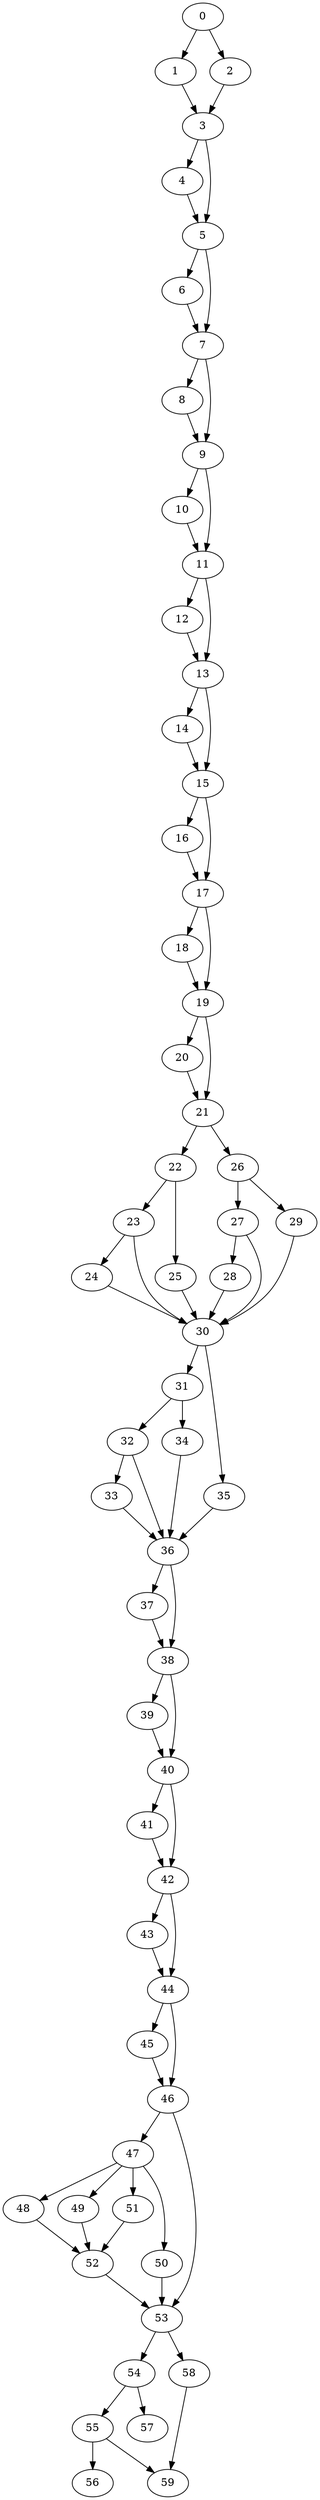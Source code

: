 digraph {
	0
	1
	2
	3
	4
	5
	6
	7
	8
	9
	10
	11
	12
	13
	14
	15
	16
	17
	18
	19
	20
	21
	22
	23
	24
	25
	26
	27
	28
	29
	30
	31
	32
	33
	34
	35
	36
	37
	38
	39
	40
	41
	42
	43
	44
	45
	46
	47
	48
	49
	50
	51
	52
	53
	54
	55
	56
	57
	58
	59
	5 -> 7
	6 -> 7
	13 -> 14
	54 -> 57
	1 -> 3
	2 -> 3
	3 -> 4
	15 -> 16
	23 -> 24
	30 -> 31
	47 -> 49
	49 -> 52
	51 -> 52
	48 -> 52
	5 -> 6
	40 -> 41
	7 -> 9
	8 -> 9
	9 -> 11
	10 -> 11
	42 -> 44
	43 -> 44
	47 -> 48
	47 -> 51
	53 -> 58
	42 -> 43
	19 -> 21
	20 -> 21
	27 -> 28
	26 -> 29
	32 -> 36
	33 -> 36
	34 -> 36
	35 -> 36
	40 -> 42
	41 -> 42
	0 -> 2
	12 -> 13
	11 -> 13
	21 -> 22
	30 -> 35
	52 -> 53
	46 -> 53
	50 -> 53
	17 -> 18
	19 -> 20
	36 -> 37
	13 -> 15
	14 -> 15
	22 -> 25
	36 -> 38
	37 -> 38
	31 -> 34
	32 -> 33
	44 -> 46
	45 -> 46
	47 -> 50
	0 -> 1
	9 -> 10
	17 -> 19
	18 -> 19
	22 -> 23
	26 -> 27
	38 -> 39
	55 -> 56
	3 -> 5
	4 -> 5
	21 -> 26
	46 -> 47
	31 -> 32
	38 -> 40
	39 -> 40
	55 -> 59
	58 -> 59
	7 -> 8
	11 -> 12
	15 -> 17
	16 -> 17
	27 -> 30
	28 -> 30
	29 -> 30
	23 -> 30
	24 -> 30
	25 -> 30
	44 -> 45
	53 -> 54
	54 -> 55
}
